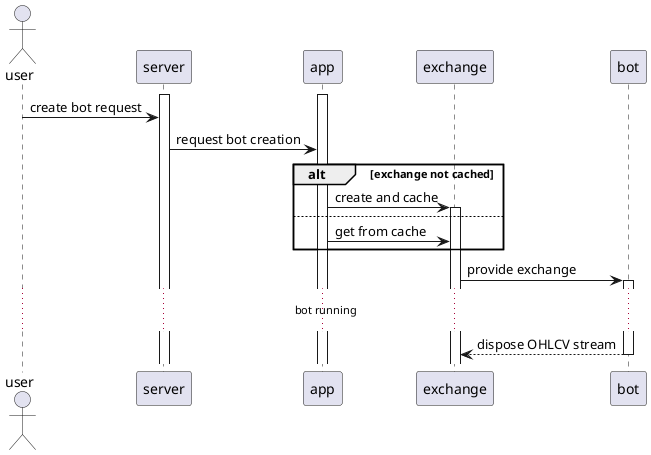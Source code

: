 @startuml injector_contexts
actor user
participant server
participant app
participant exchange
participant bot

activate server
activate app

user -> server: create bot request
server -> app: request bot creation
alt exchange not cached
    app -> exchange: create and cache
    activate exchange
else
    app -> exchange: get from cache
end
exchange -> bot: provide exchange
activate bot
... bot running ...
bot --> exchange: dispose OHLCV stream
deactivate bot

@enduml


@startuml single_bot_backtest
actor user
participant client
participant server
participant bot
participant backtest_exchange
database database

activate client
activate server
activate database

user -> client: create bot order
client ->> server: send order request
server ->> database : save order details
server -> backtest_exchange: create backtest environment
activate backtest_exchange
backtest_exchange ->> database: load past market data within time range
database -->> backtest_exchange: return historical OHLCV data
server -> bot: create bot instance
activate bot
bot -> backtest_exchange: subscribe to OHLCV stream

loop bot running
    backtest_exchange --> bot: send historical OHLCV data
    bot -> bot: predict and learn from data
    opt if conditions met
        bot -> backtest_exchange: simulate order execution
        backtest_exchange -> database: log simulated order
        backtest_exchange -->> bot: return simulated execution result
    end
    bot -->> client: stream learning results
    client -->> user: update visualization
    ... until user stops or backtest completes ...
end

backtest_exchange --> bot: complete or cancel
deactivate backtest_exchange
bot -> database: save trained model
bot -->> client: show backtest metrics
deactivate bot
client --> user: backtest complete

@enduml
